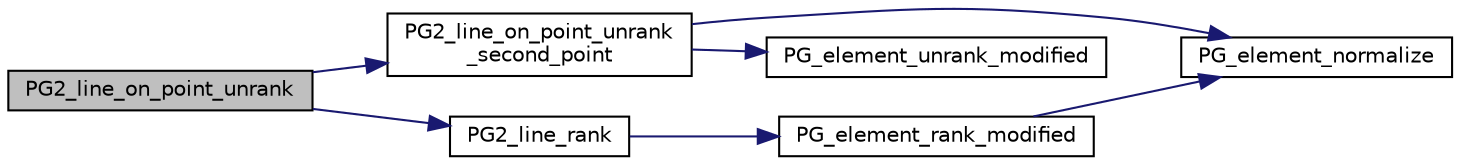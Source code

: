 digraph "PG2_line_on_point_unrank"
{
  edge [fontname="Helvetica",fontsize="10",labelfontname="Helvetica",labelfontsize="10"];
  node [fontname="Helvetica",fontsize="10",shape=record];
  rankdir="LR";
  Node12301 [label="PG2_line_on_point_unrank",height=0.2,width=0.4,color="black", fillcolor="grey75", style="filled", fontcolor="black"];
  Node12301 -> Node12302 [color="midnightblue",fontsize="10",style="solid",fontname="Helvetica"];
  Node12302 [label="PG2_line_on_point_unrank\l_second_point",height=0.2,width=0.4,color="black", fillcolor="white", style="filled",URL="$df/de4/projective_8_c.html#acf0404442ae6ad7309ed21a5fd2748f5"];
  Node12302 -> Node12303 [color="midnightblue",fontsize="10",style="solid",fontname="Helvetica"];
  Node12303 [label="PG_element_normalize",height=0.2,width=0.4,color="black", fillcolor="white", style="filled",URL="$df/de4/projective_8_c.html#a5a4c3c1158bad6bab0d786c616bd0996"];
  Node12302 -> Node12304 [color="midnightblue",fontsize="10",style="solid",fontname="Helvetica"];
  Node12304 [label="PG_element_unrank_modified",height=0.2,width=0.4,color="black", fillcolor="white", style="filled",URL="$df/de4/projective_8_c.html#a83ae9b605d496f6a90345303f6efae64"];
  Node12301 -> Node12305 [color="midnightblue",fontsize="10",style="solid",fontname="Helvetica"];
  Node12305 [label="PG2_line_rank",height=0.2,width=0.4,color="black", fillcolor="white", style="filled",URL="$df/de4/projective_8_c.html#ad76afeb9423dbe34a94394e662bfc420"];
  Node12305 -> Node12306 [color="midnightblue",fontsize="10",style="solid",fontname="Helvetica"];
  Node12306 [label="PG_element_rank_modified",height=0.2,width=0.4,color="black", fillcolor="white", style="filled",URL="$df/de4/projective_8_c.html#a9cd1a8bf5b88a038e33862f6c2c3dd36"];
  Node12306 -> Node12303 [color="midnightblue",fontsize="10",style="solid",fontname="Helvetica"];
}

